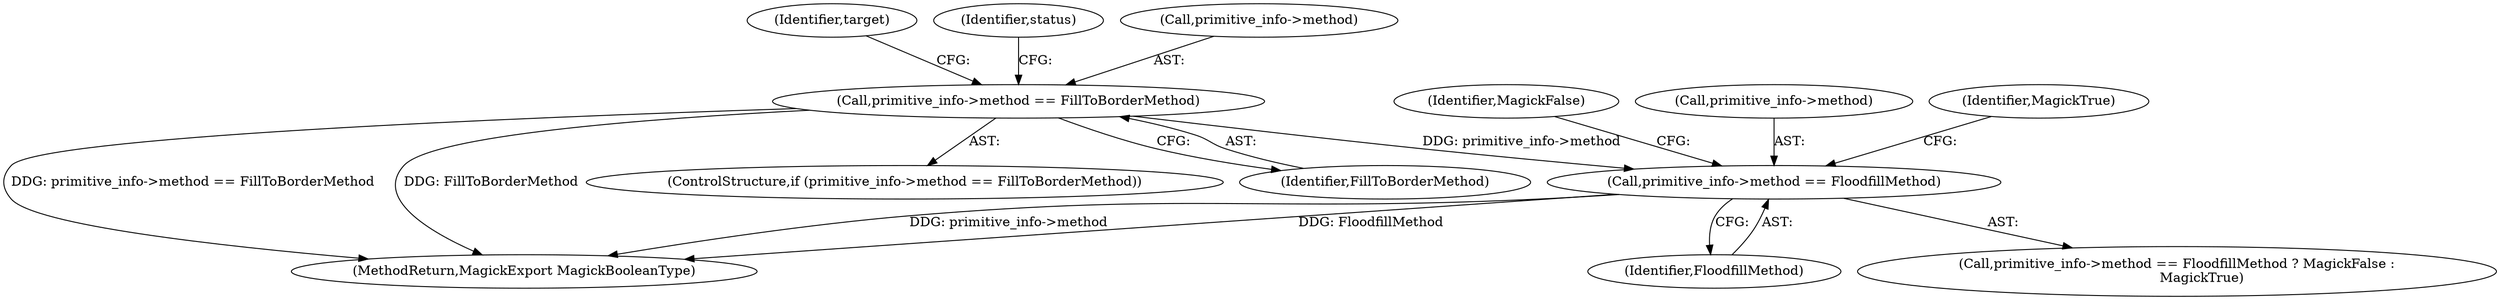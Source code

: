 digraph "0_ImageMagick_726812fa2fa7ce16bcf58f6e115f65427a1c0950_2@pointer" {
"1000788" [label="(Call,primitive_info->method == FloodfillMethod)"];
"1000739" [label="(Call,primitive_info->method == FillToBorderMethod)"];
"1000739" [label="(Call,primitive_info->method == FillToBorderMethod)"];
"1000787" [label="(Call,primitive_info->method == FloodfillMethod ? MagickFalse :\n            MagickTrue)"];
"1000738" [label="(ControlStructure,if (primitive_info->method == FillToBorderMethod))"];
"1000747" [label="(Identifier,target)"];
"1000779" [label="(Identifier,status)"];
"1000743" [label="(Identifier,FillToBorderMethod)"];
"1001629" [label="(MethodReturn,MagickExport MagickBooleanType)"];
"1000793" [label="(Identifier,MagickFalse)"];
"1000789" [label="(Call,primitive_info->method)"];
"1000788" [label="(Call,primitive_info->method == FloodfillMethod)"];
"1000740" [label="(Call,primitive_info->method)"];
"1000792" [label="(Identifier,FloodfillMethod)"];
"1000794" [label="(Identifier,MagickTrue)"];
"1000788" -> "1000787"  [label="AST: "];
"1000788" -> "1000792"  [label="CFG: "];
"1000789" -> "1000788"  [label="AST: "];
"1000792" -> "1000788"  [label="AST: "];
"1000793" -> "1000788"  [label="CFG: "];
"1000794" -> "1000788"  [label="CFG: "];
"1000788" -> "1001629"  [label="DDG: FloodfillMethod"];
"1000788" -> "1001629"  [label="DDG: primitive_info->method"];
"1000739" -> "1000788"  [label="DDG: primitive_info->method"];
"1000739" -> "1000738"  [label="AST: "];
"1000739" -> "1000743"  [label="CFG: "];
"1000740" -> "1000739"  [label="AST: "];
"1000743" -> "1000739"  [label="AST: "];
"1000747" -> "1000739"  [label="CFG: "];
"1000779" -> "1000739"  [label="CFG: "];
"1000739" -> "1001629"  [label="DDG: primitive_info->method == FillToBorderMethod"];
"1000739" -> "1001629"  [label="DDG: FillToBorderMethod"];
}
